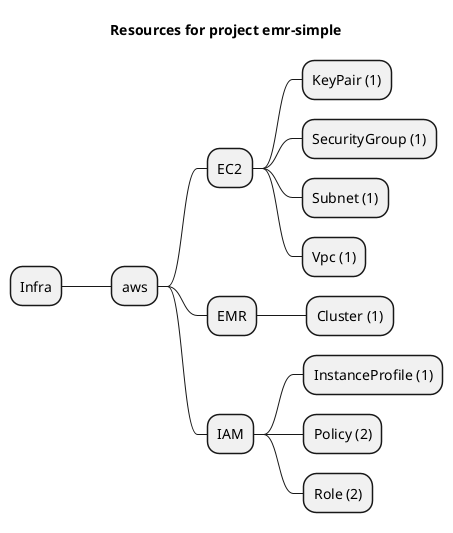 @startmindmap
title Resources for project emr-simple
skinparam monochrome true
+ Infra
++ aws
+++ EC2
++++ KeyPair (1)
++++ SecurityGroup (1)
++++ Subnet (1)
++++ Vpc (1)
+++ EMR
++++ Cluster (1)
+++ IAM
++++ InstanceProfile (1)
++++ Policy (2)
++++ Role (2)
@endmindmap
